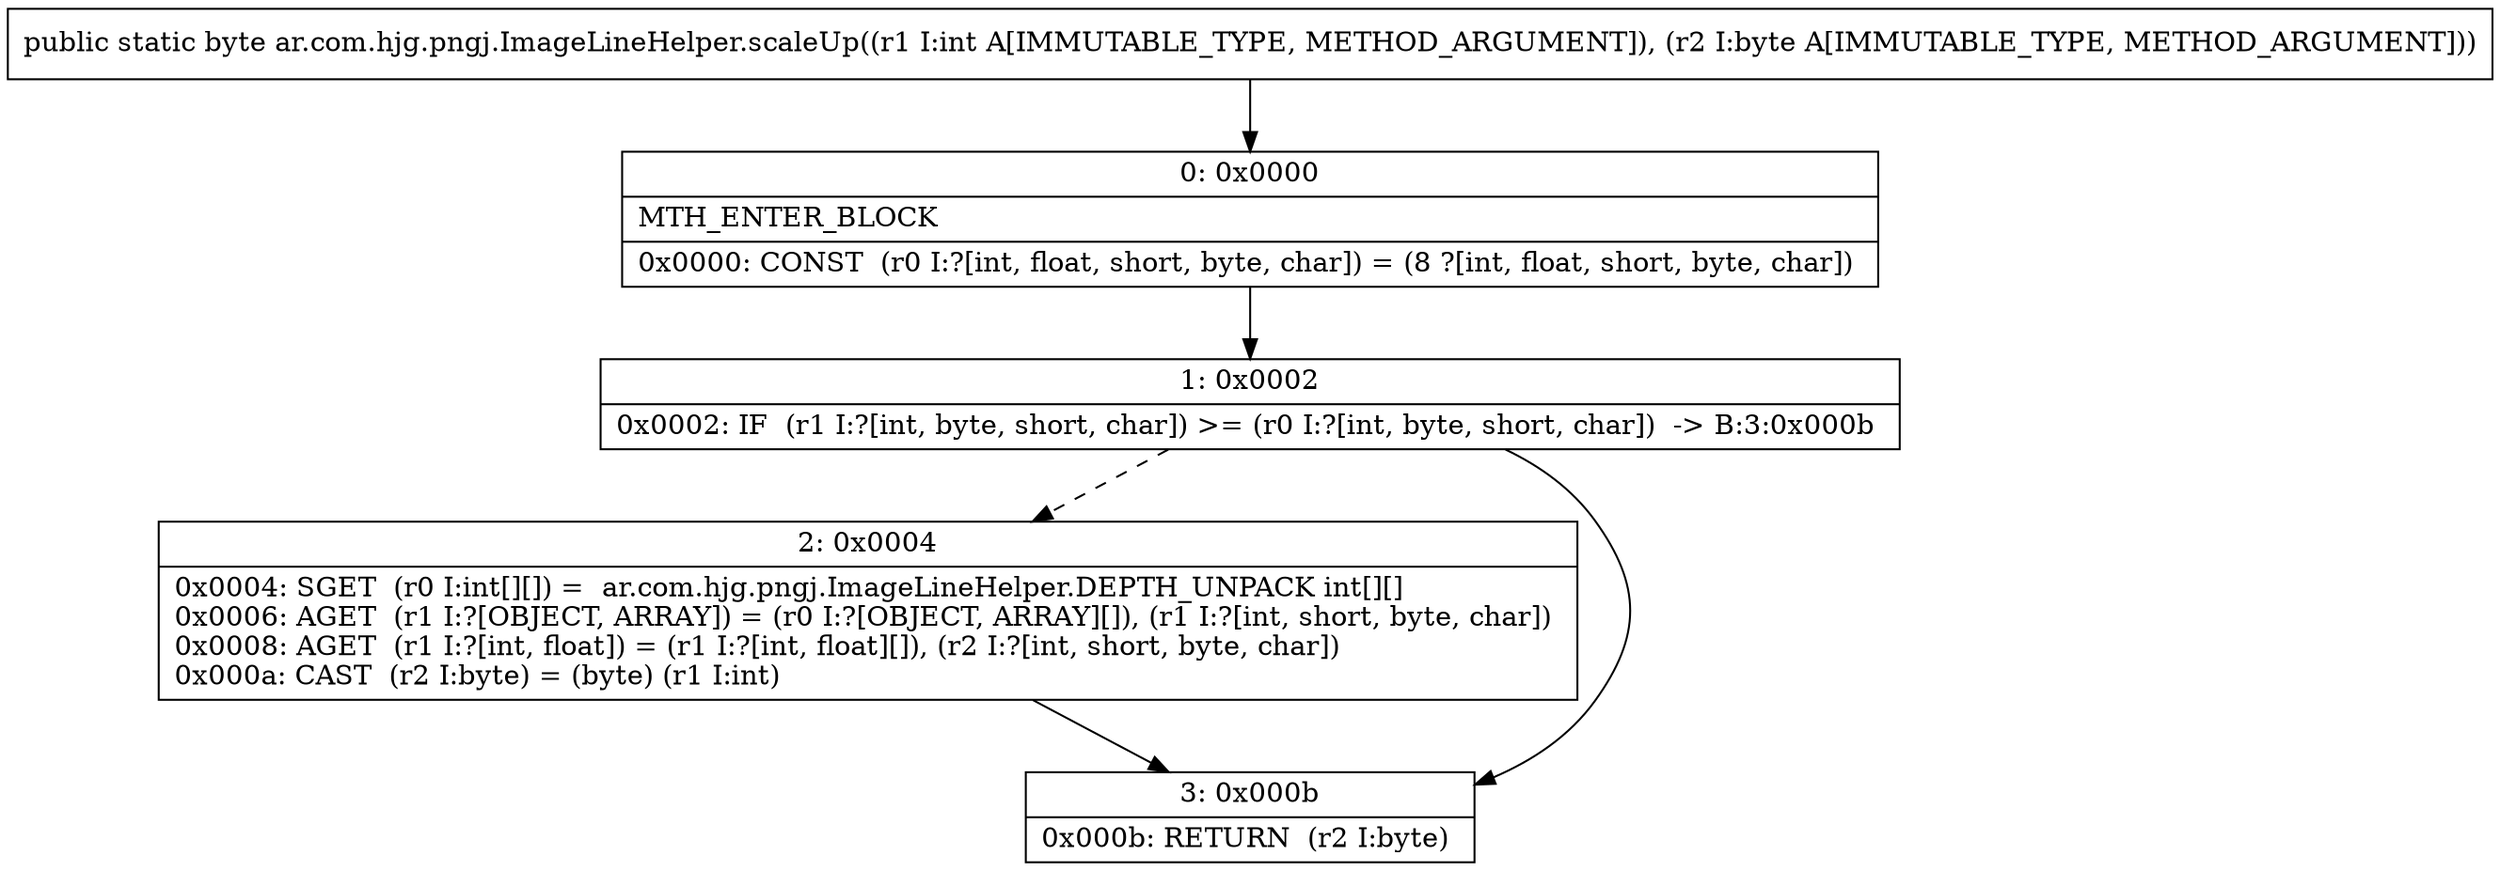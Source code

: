 digraph "CFG forar.com.hjg.pngj.ImageLineHelper.scaleUp(IB)B" {
Node_0 [shape=record,label="{0\:\ 0x0000|MTH_ENTER_BLOCK\l|0x0000: CONST  (r0 I:?[int, float, short, byte, char]) = (8 ?[int, float, short, byte, char]) \l}"];
Node_1 [shape=record,label="{1\:\ 0x0002|0x0002: IF  (r1 I:?[int, byte, short, char]) \>= (r0 I:?[int, byte, short, char])  \-\> B:3:0x000b \l}"];
Node_2 [shape=record,label="{2\:\ 0x0004|0x0004: SGET  (r0 I:int[][]) =  ar.com.hjg.pngj.ImageLineHelper.DEPTH_UNPACK int[][] \l0x0006: AGET  (r1 I:?[OBJECT, ARRAY]) = (r0 I:?[OBJECT, ARRAY][]), (r1 I:?[int, short, byte, char]) \l0x0008: AGET  (r1 I:?[int, float]) = (r1 I:?[int, float][]), (r2 I:?[int, short, byte, char]) \l0x000a: CAST  (r2 I:byte) = (byte) (r1 I:int) \l}"];
Node_3 [shape=record,label="{3\:\ 0x000b|0x000b: RETURN  (r2 I:byte) \l}"];
MethodNode[shape=record,label="{public static byte ar.com.hjg.pngj.ImageLineHelper.scaleUp((r1 I:int A[IMMUTABLE_TYPE, METHOD_ARGUMENT]), (r2 I:byte A[IMMUTABLE_TYPE, METHOD_ARGUMENT])) }"];
MethodNode -> Node_0;
Node_0 -> Node_1;
Node_1 -> Node_2[style=dashed];
Node_1 -> Node_3;
Node_2 -> Node_3;
}

